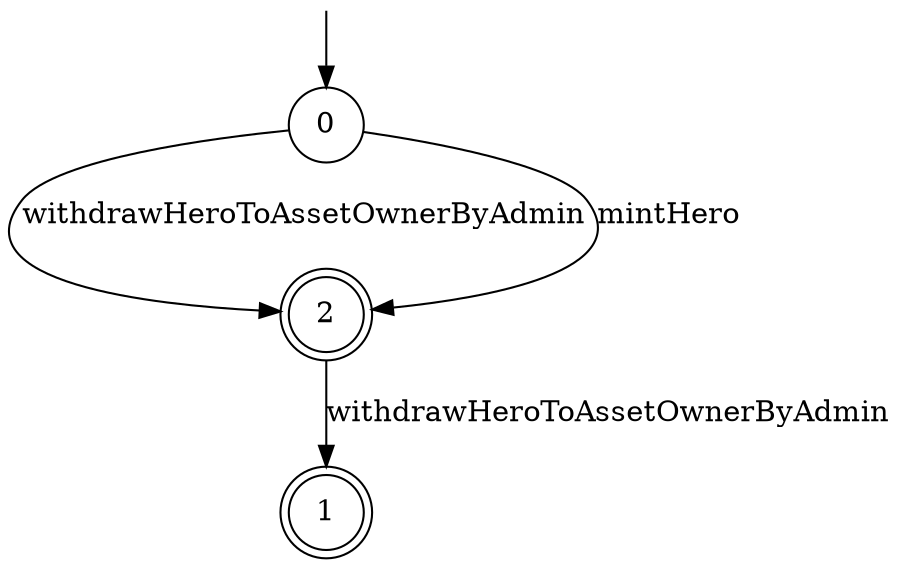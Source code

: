 digraph g {

	s0 [shape="circle" label="0"];
	s1 [shape="doublecircle" label="1"];
	s2 [shape="doublecircle" label="2"];
	s0 -> s2 [label="withdrawHeroToAssetOwnerByAdmin"];
	s0 -> s2 [label="mintHero"];
	s2 -> s1 [label="withdrawHeroToAssetOwnerByAdmin"];

__start0 [label="" shape="none" width="0" height="0"];
__start0 -> s0;

}
